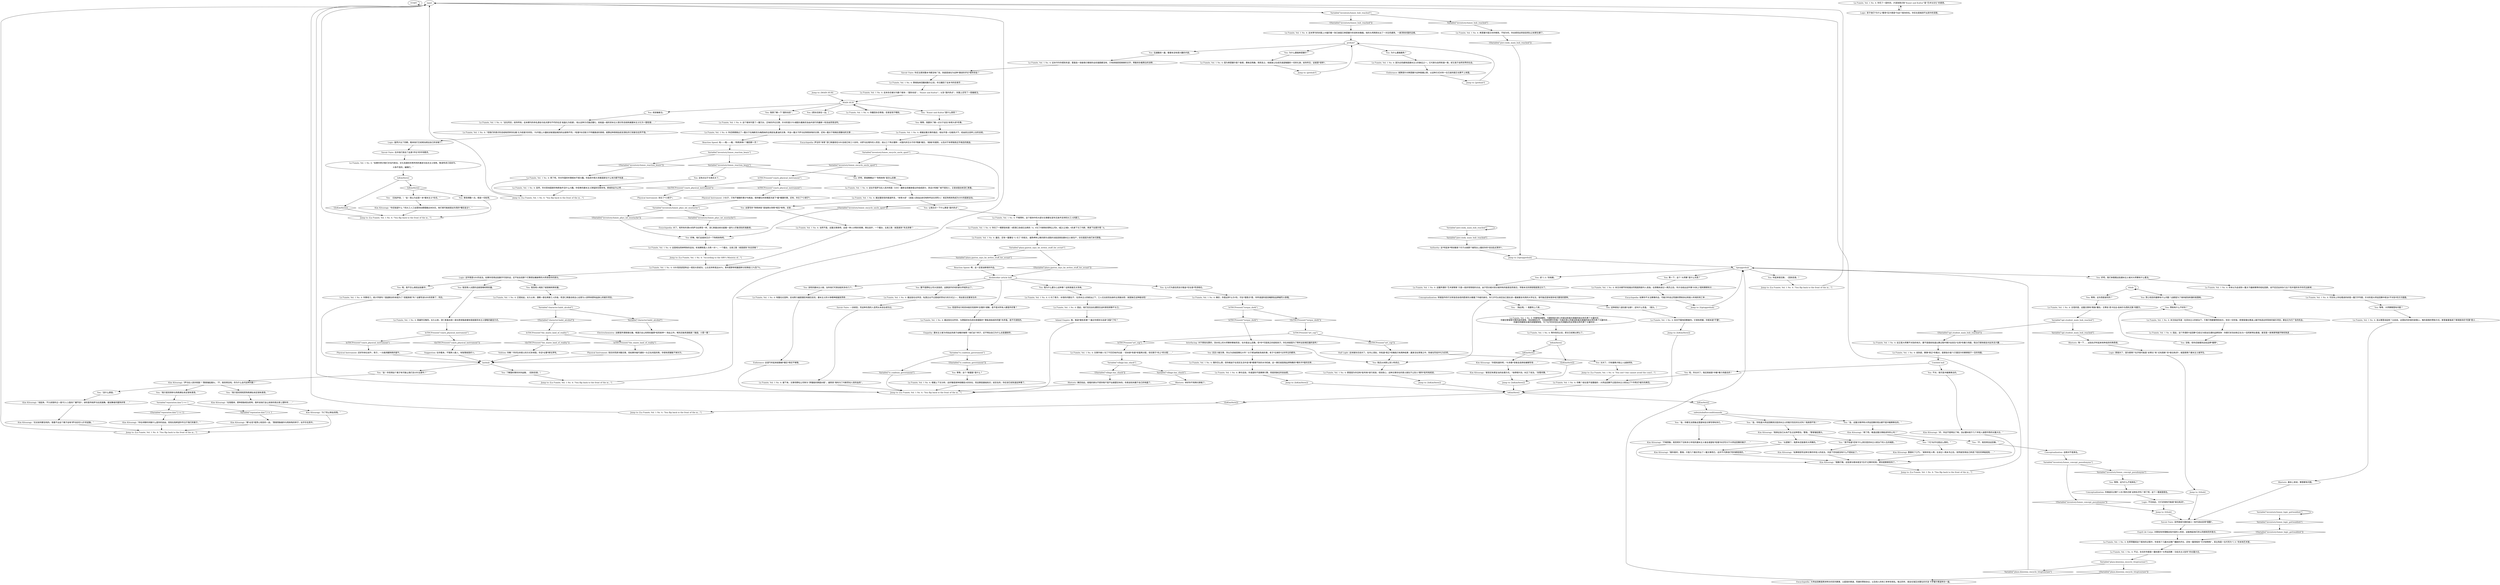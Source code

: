 # INVENTORY / LA FUMEE
# Vol. 1 No. 2 of *La Fumée*, Martinaise's leading quarterly journal of radical Mazovian thought (PART OF THE COMMUNIST DREAM QUEST)
# ==================================================
digraph G {
	  0 [label="START"];
	  1 [label="input"];
	  2 [label="La Fumée, Vol. 1 No. 4: 你翻回杂志卷首。目录呈现于眼前。"];
	  3 [label="You: 让我见识一下什么算是“国内热点”。"];
	  4 [label="You: 稍等，我要多了解一点关于这位*体育大叔*的事。"];
	  5 [label="La Fumée, Vol. 1 No. 4: 你花了一段时间，才逐渐意识到“Kunst und Kultur”是“艺术与文化”的意思。"];
	  6 [label="Variable[\"inventory.fumee_logic_gottwaldish\"]"];
	  7 [label="Variable[\"inventory.fumee_logic_gottwaldish\"]", shape=diamond];
	  8 [label="!(Variable[\"inventory.fumee_logic_gottwaldish\"])", shape=diamond];
	  9 [label="Savoir Faire: 显然是因为随机插入一些外语会显得*很酷*。"];
	  10 [label="tthub"];
	  11 [label="You: 赞助有什么不好的？"];
	  12 [label="La Fumée, Vol. 1 No. 4: 这正是大师赛不对劲的地方。要不是提前知道比赛过程中偶尔会发生*壮观*的暴力场面，观众们很快就会对此失去兴趣……"];
	  13 [label="Conceptualization: 这绝对不是真名。"];
	  14 [label="Kim Kitsuragi: “好，你这不是明白了嘛。没必要纠结于几个年轻人装腔作势的长篇大论。”"];
	  15 [label="La Fumée, Vol. 1 No. 4: 确实，你是这样*认为*的，可在*潜意识*里，你所渴望的是目睹那些品牌被烈火吞噬。"];
	  16 [label="La Fumée, Vol. 1 No. 4: 文章作者G·马丁干巴巴地评论道：“资本家*热爱*财富再分配，但仅限于*向上*的分配……”"];
	  17 [label="Conceptualization: 矫揉造作的行文和盲目自信的腔调充分暴露了作者的身份。你几乎可以肯定自己是在读一篇被重复利用的大学论文，很可能还是有很多地方要改的那种。"];
	  18 [label="Variable[\"pier.cindy_main_hub_reached\"]"];
	  19 [label="Variable[\"pier.cindy_main_hub_reached\"]", shape=diamond];
	  20 [label="!(Variable[\"pier.cindy_main_hub_reached\"])", shape=diamond];
	  21 [label="Jump to: [MAIN HUB]"];
	  22 [label="La Fumée, Vol. 1 No. 4: 该从哪里说起呢？比如说，这里批判的是利欲熏心，唯利是图的赞助方式。那里着重强调了車祸致命的*刑事*意义……"];
	  23 [label="Jump to: [tiptopprehub]"];
	  24 [label="La Fumée, Vol. 1 No. 4: 本文如此写道：在资本主义的统治下，万事万物都要明码标价。世间一切欢愉，即便是像在赛道上展开角逐这样简单的娱乐项目，都会沦为打广告的机会。"];
	  25 [label="Jump to: [La Fumée, Vol. 1 No. 4: \"You flip back to the front of the m...\"]"];
	  26 [label="You: “金，你知道大师巡回赛其实是资本主义的毁灭性狂欢仪式吗？我真想不到！”"];
	  27 [label="Jump to: [IsKimHere()]"];
	  28 [label="Jump to: [IsKimHere()]"];
	  29 [label="Jump to: [La Fumée, Vol. 1 No. 4: \"You flip back to the front of the m...\"]"];
	  30 [label="You: 等等，这个“联盟国”是什么？"];
	  31 [label="La Fumée, Vol. 1 No. 4: 因此，他们往往会在遭受压迫时表现得事不关己。"];
	  32 [label="La Fumée, Vol. 1 No. 4: 弗里塞尔国王向你微笑。不知为何，你总感觉这笑容显得比之前更生硬了。"];
	  33 [label="prehub?"];
	  34 [label="You: 迅速翻阅一遍，看看有没有感兴趣的内容。"];
	  35 [label="La Fumée, Vol. 1 No. 4: “这位同志，如你所知，这本期刊的命名源自马佐夫那句不朽的名言‘结晶化为轻烟’。他以这种方式描述僵化，如结晶一般的资本主义意识形态结构被康米主义化为一股轻烟……”"];
	  36 [label="La Fumée, Vol. 1 No. 4: 这似乎是萨马拉人民共和国（SRV）最新全民健身倡议的组成部分，其设计和推广者不是别人，正是该国总统涅仁斯基。"];
	  37 [label="You: “没什么原因。”"];
	  38 [label="Variable[\"reputation.kim\"] >= 1"];
	  39 [label="Variable[\"reputation.kim\"] >= 1", shape=diamond];
	  40 [label="!(Variable[\"reputation.kim\"] >= 1)", shape=diamond];
	  41 [label="You: 好棒。咱们这就来见识一下狗熊摔角吧。"];
	  42 [label="Logic: 那就对了，因为那两个名字很可能是“史蒂文”和“尤利西斯”的*易位构词*，就是那两个康米主义者学生。"];
	  43 [label="safetyhubafterconditionnode"];
	  44 [label="You: “金，这篇文章声称大师巡回赛的观众都不是冲着赛車去的。”"];
	  45 [label="Jump to: [IsKimHere()]"];
	  46 [label="La Fumée, Vol. 1 No. 4: 据这些社论所言，私营企业不过是组织劳动力的方式之一，而这是注定要发生的……"];
	  47 [label="Variable[\"inventory.fumee_hub_reached\"]"];
	  48 [label="Variable[\"inventory.fumee_hub_reached\"]", shape=diamond];
	  49 [label="!(Variable[\"inventory.fumee_hub_reached\"])", shape=diamond];
	  50 [label="La Fumée, Vol. 1 No. 4: 因为白色鹿角是康米主义的象征之一。它代表与自然和谐一致，却又高于自然世界的社会。"];
	  51 [label="Jump to: [La Fumée, Vol. 1 No. 4: \"You flip back to the front of the m...\"]"];
	  52 [label="IsKimHere()"];
	  53 [label="IsKimHere()", shape=diamond];
	  54 [label="!(IsKimHere())", shape=diamond];
	  55 [label="Logic: 虽然才出了四期，看来他们已经相当疏远自己的读者了。"];
	  56 [label="IsTHCPresent(\"coach_physical_instrument\")"];
	  57 [label="IsTHCPresent(\"coach_physical_instrument\")", shape=diamond];
	  58 [label="!(IsTHCPresent(\"coach_physical_instrument\"))", shape=diamond];
	  59 [label="Kim Kitsuragi: “说起来，不久前我听过一段*引人入胜的广播节目*，讲的是传统萨马拉民族舞。据说舞者的服饰非常……”"];
	  60 [label="Variable[\"inventory.fumee_phys_int_mustache\"]"];
	  61 [label="Variable[\"inventory.fumee_phys_int_mustache\"]", shape=diamond];
	  62 [label="!(Variable[\"inventory.fumee_phys_int_mustache\"])", shape=diamond];
	  63 [label="Esprit de Corps: 对那些有幸理解这些内容的人而言，这能唤起他们的认同感和同伴意识。"];
	  64 [label="Authority: 这*听起来*特别像某个乐于从她那个破阳台上骚扰你的*违法乱纪青年*。"];
	  65 [label="Variable[\"inventory.fumee_concept_pseudonyms\"]"];
	  66 [label="Variable[\"inventory.fumee_concept_pseudonyms\"]", shape=diamond];
	  67 [label="!(Variable[\"inventory.fumee_concept_pseudonyms\"])", shape=diamond];
	  68 [label="IsKimHere()"];
	  69 [label="IsKimHere()", shape=diamond];
	  70 [label="!(IsKimHere())", shape=diamond];
	  71 [label="You: 若是劳动力和资本能实现某种*合理的*调解，是不是对所有人都是件好事？"];
	  72 [label="Variable[\"tc.coalition_government\"]"];
	  73 [label="Variable[\"tc.coalition_government\"]", shape=diamond];
	  74 [label="!(Variable[\"tc.coalition_government\"])", shape=diamond];
	  75 [label="La Fumée, Vol. 1 No. 4: 当然不是。这篇文章表明，这是一种人对熊的竞赛。两位选手，一个擂台，五局三胜（或是直到“失去资格”）……"];
	  76 [label="Jump to: [La Fumée, Vol. 1 No. 4: \"You flip back to the front of the m...\"]"];
	  77 [label="Encyclopedia: 萨泊玛“体育”涅仁斯基担任SRV总统已有三十余年。对萨马拉境外的人而言，他以三个特点著称：对国内异见分子的*残暴*镇压，*极端*的腐败，以及对于体育锻炼近乎病态的痴迷。"];
	  78 [label="IsTHCPresent(\"torque_dork\")"];
	  79 [label="IsTHCPresent(\"torque_dork\")", shape=diamond];
	  80 [label="!(IsTHCPresent(\"torque_dork\"))", shape=diamond];
	  81 [label="You: （掏出笔。）我要改上几笔……"];
	  82 [label="You: 该死的康米主义者。当年他们可真该趁机多杀几个。"];
	  83 [label="La Fumée, Vol. 1 No. 4: 根据上下文分析，这好像是某种规模庞大的存在，而且算是基础知识。说实在的，你应该已经知道这种事了。"];
	  84 [label="La Fumée, Vol. 1 No. 4: 因为弗里塞尔是个昏君，愚昧且残暴。简而言之，他就是公社成员渴望推翻的一切的化身。如你所见，这就是*讽刺*。"];
	  85 [label="MAIN HUB"];
	  86 [label="Endurance: 就算是针对弗里塞尔这种昏庸之辈，以这种方式对待一位已逝的国王也算不上体面。"];
	  87 [label="You: （压低声音。）“金！我认为这是一本*康米主义*杂志。”"];
	  88 [label="La Fumée, Vol. 1 No. 4: 根据这篇文章的描述，他似乎是一位极具才干，经由民主选举上台的总统。"];
	  89 [label="La Fumée, Vol. 1 No. 4: 正是如此。长久以来，酒精一直在祸害工人阶级，而涅仁斯基总统全心全意为人民带来更有益身心的娱乐项目。"];
	  90 [label="lasthub"];
	  91 [label="IsTHCPresent(\"the_waste_land_of_reality\")"];
	  92 [label="IsTHCPresent(\"the_waste_land_of_reality\")", shape=diamond];
	  93 [label="!(IsTHCPresent(\"the_waste_land_of_reality\"))", shape=diamond];
	  94 [label="You: 赏心悦目的撞車有什么问题？这都是为了保持紧张刺激的氛围嘛。"];
	  95 [label="La Fumée, Vol. 1 No. 4: 你扫了一眼那些标题：《把港口涂成红白两色！》，《马丁内斯制伏野松公司》，《起义之城》，《先拿下马丁内斯，再拿下拉德尔塔！》。"];
	  96 [label="La Fumée, Vol. 1 No. 4: 你还顺便跳过了一篇关于在梅斯克与梅西纳的边境走私重油的文章，外加一篇关于萨马拉狗熊摔角的文章，还有一篇关于南格拉德暴动的文章……"];
	  97 [label="Reaction Speed: 哇——哦——嚯。*狗熊摔角*？翻回那一页！"];
	  98 [label="Variable[\"inventory.fumee_reaction_bears\"]"];
	  99 [label="Variable[\"inventory.fumee_reaction_bears\"]", shape=diamond];
	  100 [label="!(Variable[\"inventory.fumee_reaction_bears\"])", shape=diamond];
	  101 [label="You: 好吧，那就瞧瞧这个“狗熊摔角”是怎么回事……"];
	  102 [label="Suggestion: 在你看来，不管胖人瘦人，有智慧就是好人。"];
	  103 [label="You: 了解国际事务多多益善。（回到目录。）"];
	  104 [label="You: “我只是觉得参与狗熊搏击肯定很有意思。”"];
	  105 [label="Variable[\"inventory.fumee_encyclo_uncle_sport\"]"];
	  106 [label="Variable[\"inventory.fumee_encyclo_uncle_sport\"]", shape=diamond];
	  107 [label="!(Variable[\"inventory.fumee_encyclo_uncle_sport\"])", shape=diamond];
	  108 [label="Logic: 至于他们*为什么*要用*瓦尔德语*为这个版块命名，你实在是揣测不出其中的深意。"];
	  109 [label="La Fumée, Vol. 1 No. 4: 这篇所谓的“艺术家聚焦”只是一段非常简短的访谈。由于受访者对采访者持有的敌意显而易见，导致本文的简短程度更过分了。"];
	  110 [label="Jump to: [La Fumée, Vol. 1 No. 4: \"You flip back to the front of the m...\"]"];
	  111 [label="You: 等等，大师赛哪里有问题？"];
	  112 [label="Untitled hub"];
	  113 [label="La Fumée, Vol. 1 No. 4: 随你怎么想，但你痴迷于在现实生活中连*摸*都摸不到的冰冷机械，这一事实就是商品拜物教的*教科书*般的实例……"];
	  114 [label="You: 表现得酷一点。假装一切如常。"];
	  115 [label="You: 我觉得人太肥的话就很难和熊较量。"];
	  116 [label="Kim Kitsuragi: “在我看来，那种景象相当奇特。我听说他们会让前排的观众穿上塑料布……”"];
	  117 [label="Encyclopedia: 如果你不关注赛事的话，可能只听说过荒唐的赞助协议和骇人听闻的死亡率……"];
	  118 [label="Kim Kitsuragi: “得了吧，难道这篇文章能读你的心吗？”"];
	  119 [label="Kim Kitsuragi: “如果相信写这种文章的年轻人的说法，天底下恐怕就没有什么不是如此了。”"];
	  120 [label="You: 我还从未那么深入考虑过。"];
	  121 [label="La Fumée, Vol. 1 No. 4: 你握笔如握枪，为删掉毫无意义的废话和毫无根据的结论而花费了大量时间……\n你握住警督那可靠的蓝色钢笔，宛如钢枪在手，为划掉视野中的每一句毫无意义的废话和毫无根据的结论而花费了大量时间……\n你握住莉娜那友善的绿猩猩钢笔，为了在书页的空白处写满建设性反馈意见而花费了大量时间……"];
	  122 [label="La Fumée, Vol. 1 No. 4: 那是因为你没有*批判地*进行阅读。但别担心，这种文章存在的意义就在于让别人*替你*批判地阅读。"];
	  123 [label="Kim Kitsuragi: “你是知道的吧，*大多数*读者会选择给编辑写信……”"];
	  124 [label="Savoir Faire: 一派胡言。写这种东西的人显然从未创业成功过。"];
	  125 [label="La Fumée, Vol. 1 No. 4: 这本杂志被分为数个版块：“国际动态”，“Kunst und Kultur”，以及“国内热点”。封面上还写了一段编者注。"];
	  126 [label="Jump to: [prehub?]"];
	  127 [label="You: 唔。我不怎么相信这些数字。"];
	  128 [label="La Fumée, Vol. 1 No. 4: 你算老几，统计学家吗？国道联派你来是为了“挖掘真相”吗？这都写进SRV的党章了，同志。"];
	  129 [label="Kim Kitsuragi: “为了防止鲜血泼溅。”"];
	  130 [label="Jump to: [La Fumée, Vol. 1 No. 4: \"According to the SRV's Ministry of...\"]"];
	  131 [label="Variable[\"plaza.kineema_encyclo_titoptournee\"]"];
	  132 [label="Variable[\"plaza.kineema_encyclo_titoptournee\"]", shape=diamond];
	  133 [label="!(Variable[\"plaza.kineema_encyclo_titoptournee\"])", shape=diamond];
	  134 [label="Rhetoric: 等一下……这些名字听起来有种诡异的熟悉感。"];
	  135 [label="Logic: 不仅如此，它们还很有可能是*易位构词*。"];
	  136 [label="Kim Kitsuragi: 警督叹了口气。“某种年轻人啊，在读过一两本书之后，突然就觉得自己参透了现实的神秘结构……”"];
	  137 [label="Savoir Faire: 也许他们高估了此类*评论*的市场需求。"];
	  138 [label="La Fumée, Vol. 1 No. 4: 靠拇指来回翻阅数次之后，你又翻回了这本书的目录页……"];
	  139 [label="La Fumée, Vol. 1 No. 4: 英雄所见略同。长久以来，涅仁斯基总统一直在腔调强身健体是抵御资本主义侵略的最佳方式。"];
	  140 [label="Volition: 你瞧？寻求生命意义的方式多得是。你没*必要*醉生梦死。"];
	  141 [label="Kim Kitsuragi: “你在闲暇时间做什么是你的自由。但现在我希望你专注于我们的案子。”"];
	  142 [label="La Fumée, Vol. 1 No. 4: 这是相当简单明快的运动。标准赛制是人与熊一对一。一个擂台，五局三胜（或是直到“失去资格”）……"];
	  143 [label="La Fumée, Vol. 1 No. 4: 因此，这个所谓的*巡回赛*已经沦为愈加无谓的品牌竞争：你那打折洗衣粉正在与一包阿斯特拉香烟，甚至是一家弗莱特展开殊死角逐……"];
	  144 [label="Kim Kitsuragi: “我保证自己从未产生过这种想法，警探。”警督皱起眉头。"];
	  145 [label="Jump to: [La Fumée, Vol. 1 No. 4: \"You flip back to the front of the m...\"]"];
	  146 [label="You: 要不是野松公司大发慈悲，这群游手好闲的家伙早就失业了。"];
	  147 [label="La Fumée, Vol. 1 No. 4: “但我们的意识形态结构同样存在着‘化为轻烟’的风险。*与市面上大量给读者灌迷魂汤的出版物不同，*轻烟*杂志致力于传播激进的真相，就算这种真相会赶走潜在的订阅者也在所不惜。”"];
	  148 [label="Physical Instrument: 现实的荒原冷酷无情，但如果你碰巧遇到一头正在闲逛的熊，你很有把握能干掉对方。"];
	  149 [label="La Fumée, Vol. 1 No. 4: 不过，杂志的专题是一篇标题为“大师巡回赛：马佐夫主义批判”的长篇大论。"];
	  150 [label="You: 读“C.S.”的档案。"];
	  151 [label="You: 听起来很无聊。（回到目录。）"];
	  152 [label="Jump to: [tthub]"];
	  153 [label="Kim Kitsuragi: “不难想象。我觉得天下没有多少年轻的康米主义者会渴望给*轻烟*杂志写关于大师巡回赛的稿子……”"];
	  154 [label="You: “不，我觉得没这回事。”"];
	  155 [label="La Fumée, Vol. 1 No. 4: 最后，还有一篇署名“G·马丁”的短文，谴责岬岸公寓的房东试图非法驱逐某些康米主义者住户，仅仅是因为他们未付房租。"];
	  156 [label="Variable[\"plaza.gaston_says_he_writes_stuff_for_evrart\"]"];
	  157 [label="Variable[\"plaza.gaston_says_he_writes_stuff_for_evrart\"]", shape=diamond];
	  158 [label="!(Variable[\"plaza.gaston_says_he_writes_stuff_for_evrart\"])", shape=diamond];
	  159 [label="You: 这里写的“狗熊摔跤”是指两头狗熊*相互*摔角，还是……"];
	  160 [label="Physical Instrument: 还好你体壮如牛，孩子。一头能拱翻狗熊的蛮牛。"];
	  161 [label="You: “金！你觉得这个案子有可能让我们去SRV出差吗？”"];
	  162 [label="Jump to: [La Fumée, Vol. 1 No. 4: \"You flip back to the front of the m...\"]"];
	  163 [label="You: “我只是觉得观赏狗熊搏击肯定很有意思。”"];
	  164 [label="Physical Instrument: 别忘了*小胡子*。"];
	  165 [label="You: 等一下，这个“大师赛”是什么东西？"];
	  166 [label="La Fumée, Vol. 1 No. 4: 本文对细节的轻描淡写程度简直令人发指，在简略地读过一两页之后，你才总结出这件事*大体上*是和赛車有关……"];
	  167 [label="La Fumée, Vol. 1 No. 4: 你本以为会读到一篇关于最新赛季的轻松回顾，说不定还会夹杂几位个性丰富的车手的花边新闻……"];
	  168 [label="La Fumée, Vol. 1 No. 4: 你瞧？结论是不容置疑的：大师巡回赛不过是资本主义统治之下*作秀式*娱乐的典范。"];
	  169 [label="IsTHCPresent(\"art_cop\")"];
	  170 [label="IsTHCPresent(\"art_cop\")", shape=diamond];
	  171 [label="!(IsTHCPresent(\"art_cop\"))", shape=diamond];
	  172 [label="You: 这种胡说八道也能*出版*，这叫什么世道。（摇头。）"];
	  173 [label="La Fumée, Vol. 1 No. 4: 杂志不服地回瞪着你。它很有把握，你根本就*不懂*。"];
	  174 [label="La Fumée, Vol. 1 No. 4: 换句话说，你渴望的不是赛車引擎，而是其象征的自由感。"];
	  175 [label="Variable[\"village.has_shack\"]"];
	  176 [label="Variable[\"village.has_shack\"]", shape=diamond];
	  177 [label="!(Variable[\"village.has_shack\"])", shape=diamond];
	  178 [label="Rhetoric: 幸好你不用再付房租了。"];
	  179 [label="Rhetoric: 确实如此。收租的家伙不把你吸干是不会善罢甘休的。你真该找块属于自己的地盘了。"];
	  180 [label="La Fumée, Vol. 1 No. 4: 这本书令你感到失望，里面连一张能吸引眼球的全彩插图都没有，只有排版密密麻麻的文字，零散夹杂着黑白的涂鸦……"];
	  181 [label="Savoir Faire: 你还注意到整本书都没有广告。到底是谁在为这种*激进的评论*提供资金？"];
	  182 [label="Kim Kitsuragi: “那*必定*是赏心悦目的一战。”警督想象着你与熊摔角的样子，似乎乐在其中。"];
	  183 [label="Physical Instrument: 小伙子，只有不健康的事才叫痴迷。保持健壮的体魄是天底下*最*健康的事。还有，你忘了*小胡子*。"];
	  184 [label="You: 等等，这为什么不是真名？"];
	  185 [label="You: 不对，我可是冲着赛車去的。"];
	  186 [label="You: “太遗憾了。我原本还挺喜欢大师赛的。”"];
	  187 [label="La Fumée, Vol. 1 No. 4: 有篇社论宣称，反动势力越是猖狂地镇压反抗，康米主义的斗争精神就越发昂扬……"];
	  188 [label="La Fumée, Vol. 1 No. 4: G·马丁表示，永恒的问题在于，在资本主义的统治之下，工人无法发觉自身的主观能动性（或是缺乏这种能动性）……"];
	  189 [label="Inland Empire: 难，难道*确有其事*？最近你感到与自身*决裂*了吗？"];
	  190 [label="You: 我想了解一下“国际动态”。"];
	  191 [label="La Fumée, Vol. 1 No. 4: 这个版块刊登了一篇冗长，乏味的评论文章，针对的是EPIS诸国与塞美尼自由州进行的最新一轮自由贸易谈判。"];
	  192 [label="Encyclopedia: 对了。和所有年满40的萨马拉男性一样，涅仁斯基总统也留着一道令人印象深刻的海象胡。"];
	  193 [label="La Fumée, Vol. 1 No. 4: 可实际上你在粗读的却是一篇万字专题，针对的是大师巡回赛中政治*不对劲*的方方面面。"];
	  194 [label="Kim Kitsuragi: “随你喜欢，警探。只是几个傻瓜写出了一篇文章而已，这并不代表他们写的都是真的。”"];
	  195 [label="You: “*它*似乎也是这么想的。”"];
	  196 [label="dockworker article hub"];
	  197 [label="La Fumée, Vol. 1 No. 4: 据这些社论所言，与跨国资本及其在联盟国中“靠黏液结成的同盟”的矛盾，是不可调和的。"];
	  198 [label="You: “Kunst und Kultur”是什么意思？"];
	  199 [label="You: 我觉得人喝高了就很难和熊较量。"];
	  200 [label="La Fumée, Vol. 1 No. 4: 说到底，赛事*真正*的看点，是那些价值75万雷亚尔的赛車毁于一旦的场面。"];
	  201 [label="Jump to: [tthub]"];
	  202 [label="La Fumée, Vol. 1 No. 4: 等你改完之后，原文已经难以辨认了。"];
	  203 [label="Reaction Speed: 啊，这一定是加斯顿的作品。"];
	  204 [label="You: 让人们为居住而支付租金*实在是*荒谬绝伦。"];
	  205 [label="You: 为什么要画鹿角？"];
	  206 [label="You: 这有点过于与我无关了。"];
	  207 [label="Variable[\"character.habit_alcohol\"]"];
	  208 [label="Variable[\"character.habit_alcohol\"]", shape=diamond];
	  209 [label="!(Variable[\"character.habit_alcohol\"])", shape=diamond];
	  210 [label="tiptopprehub"];
	  211 [label="You: 等等，这东西是谁写的？"];
	  212 [label="Kim Kitsuragi: “我敢打赌，这些家伙根本就没*见识*过車的机构，更别提赛車现场了。”"];
	  213 [label="Interfacing: 对于那些玩票的，流水线上的大师赛参赛者而言，也许是这么回事。但*你*可是真正的扭矩呆子。你生来就是为了聆听这些增压器的哀鸣！"];
	  214 [label="You: 太对了，只有撞車才能让人血脉偾张。"];
	  215 [label="You: 区区小破文章，你以为读者是哪位大爷？关于燃油喷射系统的事，老子*忘掉的*比你学过的都多。"];
	  216 [label="Kim Kitsuragi: “甚至还有更妥当的处理方式。”他停顿片刻，纠正了说法。“别管闲事。”"];
	  217 [label="La Fumée, Vol. 1 No. 4: 接下来，文章将野松公司称为“梦魇般的跨国水蛭”，谴责其“吸吮马丁内斯劳动人民的血肉”。"];
	  218 [label="You: 为什么要画弗里塞尔？"];
	  219 [label="Jump to: [prehub?]"];
	  220 [label="La Fumée, Vol. 1 No. 4: “如果你赏识我们对当代政治，文化及国际形势所持的激进马佐夫主义视角，敬请考虑订阅本刊。

斗争不息的，编辑们。”"];
	  221 [label="Jump to: [La Fumée, Vol. 1 No. 4: \"You flip back to the front of the m...\"]"];
	  222 [label="Electrochemistry: 这都是所谓南辕北辙。喝酒只会让和熊较量更*轻而易举*！除此之外，喝完还能用酒瓶扇丫脑袋。小菜一碟！"];
	  223 [label="Jump to: [tiptopprehub]"];
	  224 [label="Conceptualization: 你难道见过哪个人叫‘西利尤斯’这种名字吗？得了吧，这个一看就是假名。"];
	  225 [label="IsKimHere()"];
	  226 [label="IsKimHere()", shape=diamond];
	  227 [label="!(IsKimHere())", shape=diamond];
	  228 [label="Half Light: 这本破杂志说对了。在内心深处，你知道*真正*的赌局只有两种结果：赢家活在荣誉之中，败者在烈焰中化为灰烬。"];
	  229 [label="La Fumée, Vol. 1 No. 4: 不难预料，这个版块中的大部分文章都在宣布无条件支持码头工人的罢工。"];
	  230 [label="You: 我为什么要关心这种事？这和我毫无关系嘛。"];
	  231 [label="La Fumée, Vol. 1 No. 4: 这本季刊的封面上大幅印着一张已故国王弗里塞尔的讽刺肖像画。他的头颅两侧长出了一对白色鹿角，一直顶到封面的边缘。"];
	  232 [label="You: 阅读编者注。"];
	  233 [label="You: [把杂志放在一边。]"];
	  234 [label="Kim Kitsuragi: “你还指望什么？码头工人工会里到处都摆着这本杂志。他们很可能就是这东西的*幕后金主*。”"];
	  235 [label="La Fumée, Vol. 1 No. 4: 得了吧。你对外国的时事根本不感兴趣。你连其中绝大多数国家在什么地方都不知道……"];
	  236 [label="La Fumée, Vol. 1 No. 4: 显然，你对其他国家的物质条件没什么兴趣。你信奉的康米主义狭隘到仅限本地。那就到此为止吧……"];
	  237 [label="La Fumée, Vol. 1 No. 4: 据这篇轻信的报道所言，“体育大叔”（该国人民如此亲切地称呼这位领导人）规定狗熊摔角成为SRV的国家运动。"];
	  238 [label="La Fumée, Vol. 1 No. 4: SRV信息部宣称这一规划大获成功。公众支持率高达86%，青年肥胖率和酗酒率分别降低12%及7%。"];
	  239 [label="IsTHCPresent(\"coach_physical_instrument\")"];
	  240 [label="IsTHCPresent(\"coach_physical_instrument\")", shape=diamond];
	  241 [label="!(IsTHCPresent(\"coach_physical_instrument\"))", shape=diamond];
	  242 [label="Encyclopedia: 大师巡回赛是跨洲举办的系列赛事，以超高的車速，荒唐的赞助协议，以及惊人的死亡率举世闻名。每过四年，就会在瑞瓦肖著名的杰洛·卡罗塞尔赛道举办一届。"];
	  243 [label="You: 好吧，我们来看看这些康米主义者对大师赛有什么看法。"];
	  244 [label="La Fumée, Vol. 1 No. 4: 古怪的是，这篇文章有*两条*署名：文蒂史·恩卡拉达-伯纳尔与西利尤斯·布歇尔。"];
	  245 [label="Variable[\"apt.student_main_hub_reached\"]"];
	  246 [label="Variable[\"apt.student_main_hub_reached\"]", shape=diamond];
	  247 [label="!(Variable[\"apt.student_main_hub_reached\"])", shape=diamond];
	  248 [label="You: “金，你都无法想象这里面有些文章写得有多烂。”"];
	  249 [label="Logic: 这毕竟是SRV的说法。如果你觉得这些数字可信的话，还不如去信那个打算把拉榭赫蒂的大桥卖给你的家伙。"];
	  250 [label="La Fumée, Vol. 1 No. 4: 在草草翻阅这个版块的过程中，你发现了几篇对近期广播剧的评论，还有一篇简短的“艺术家聚焦”，其主角是一位代号为“C.S.”的本地艺术家。"];
	  251 [label="You: “真不知道*还有*什么其实是资本主义统治下的人生的缩影。”"];
	  252 [label="Jump to: [IsKimHere()]"];
	  253 [label="Endurance: 这语气听起来就像被*镇压*得还不够狠。"];
	  254 [label="Kim Kitsuragi: “萨马拉人民共和国？”警督皱起眉头。“不，我觉得没戏。你为什么会问这种问题？”"];
	  255 [label="Kim Kitsuragi: “无论如何都没戏的。我看不出这个案子会有*萨马拉切入点*的迹象。”"];
	  256 [label="Rhetoric: 基本上来说，哪里都有问题。"];
	  257 [label="You: 没错，但你还能看到这些品牌*撞車*。"];
	  258 [label="You: 哇，你太对了。我还真就是*冲着*暴力场面去的！"];
	  259 [label="Jump to: [La Fumée, Vol. 1 No. 4: \"You see? One cannot avoid the concl...\"]"];
	  260 [label="Empathy: 康米主义者为何如此热衷于幼稚的侮辱？他们这个样子，还不明白自己为什么总是遭排挤。"];
	  0 -> 0
	  1 -> 47
	  2 -> 85
	  3 -> 229
	  4 -> 88
	  5 -> 108
	  6 -> 6
	  6 -> 7
	  7 -> 8
	  8 -> 250
	  9 -> 63
	  10 -> 10
	  10 -> 211
	  10 -> 94
	  11 -> 24
	  12 -> 200
	  13 -> 65
	  14 -> 212
	  15 -> 78
	  16 -> 175
	  17 -> 120
	  17 -> 81
	  17 -> 172
	  18 -> 18
	  18 -> 19
	  19 -> 64
	  20 -> 23
	  21 -> 85
	  22 -> 256
	  23 -> 210
	  24 -> 143
	  25 -> 1
	  26 -> 144
	  27 -> 225
	  28 -> 225
	  29 -> 1
	  30 -> 83
	  31 -> 189
	  32 -> 20
	  33 -> 218
	  33 -> 34
	  33 -> 205
	  34 -> 180
	  35 -> 147
	  36 -> 237
	  37 -> 59
	  38 -> 40
	  38 -> 39
	  39 -> 182
	  40 -> 141
	  41 -> 142
	  42 -> 152
	  43 -> 248
	  43 -> 26
	  43 -> 44
	  44 -> 118
	  45 -> 225
	  46 -> 124
	  47 -> 48
	  47 -> 49
	  48 -> 32
	  49 -> 231
	  50 -> 86
	  51 -> 1
	  52 -> 53
	  52 -> 54
	  53 -> 114
	  53 -> 87
	  54 -> 51
	  55 -> 137
	  56 -> 57
	  56 -> 58
	  57 -> 160
	  58 -> 102
	  59 -> 255
	  60 -> 61
	  60 -> 62
	  61 -> 192
	  62 -> 41
	  63 -> 250
	  64 -> 23
	  65 -> 66
	  65 -> 67
	  66 -> 184
	  67 -> 201
	  68 -> 69
	  68 -> 70
	  69 -> 123
	  70 -> 27
	  71 -> 197
	  72 -> 73
	  72 -> 74
	  73 -> 29
	  74 -> 30
	  75 -> 238
	  76 -> 1
	  77 -> 105
	  78 -> 80
	  78 -> 79
	  79 -> 213
	  80 -> 169
	  81 -> 121
	  82 -> 187
	  83 -> 29
	  84 -> 219
	  85 -> 2
	  85 -> 198
	  85 -> 232
	  85 -> 233
	  85 -> 190
	  86 -> 126
	  87 -> 234
	  88 -> 77
	  89 -> 207
	  90 -> 161
	  90 -> 103
	  91 -> 92
	  91 -> 93
	  92 -> 148
	  93 -> 140
	  94 -> 11
	  95 -> 155
	  96 -> 97
	  97 -> 98
	  98 -> 99
	  98 -> 100
	  99 -> 101
	  99 -> 206
	  100 -> 235
	  101 -> 36
	  102 -> 90
	  103 -> 162
	  104 -> 38
	  105 -> 106
	  105 -> 107
	  106 -> 239
	  107 -> 41
	  108 -> 5
	  109 -> 17
	  110 -> 1
	  111 -> 22
	  112 -> 185
	  112 -> 258
	  113 -> 174
	  114 -> 51
	  115 -> 139
	  116 -> 129
	  117 -> 223
	  118 -> 154
	  118 -> 195
	  119 -> 212
	  120 -> 122
	  121 -> 202
	  122 -> 45
	  123 -> 216
	  124 -> 217
	  125 -> 85
	  126 -> 33
	  127 -> 128
	  128 -> 90
	  129 -> 76
	  130 -> 238
	  131 -> 132
	  131 -> 133
	  132 -> 210
	  133 -> 242
	  134 -> 42
	  135 -> 201
	  136 -> 212
	  137 -> 220
	  138 -> 125
	  139 -> 56
	  140 -> 90
	  141 -> 76
	  142 -> 130
	  143 -> 257
	  144 -> 186
	  144 -> 251
	  145 -> 1
	  146 -> 46
	  147 -> 55
	  148 -> 90
	  149 -> 131
	  150 -> 109
	  151 -> 110
	  152 -> 9
	  153 -> 212
	  154 -> 13
	  155 -> 156
	  156 -> 157
	  156 -> 158
	  157 -> 203
	  158 -> 196
	  159 -> 75
	  160 -> 90
	  161 -> 254
	  162 -> 1
	  163 -> 116
	  164 -> 60
	  165 -> 166
	  166 -> 117
	  167 -> 193
	  168 -> 225
	  169 -> 170
	  169 -> 171
	  170 -> 16
	  171 -> 228
	  172 -> 173
	  173 -> 28
	  174 -> 252
	  175 -> 176
	  175 -> 177
	  176 -> 178
	  177 -> 179
	  178 -> 29
	  179 -> 29
	  180 -> 181
	  181 -> 138
	  182 -> 76
	  183 -> 60
	  184 -> 224
	  185 -> 14
	  186 -> 194
	  187 -> 253
	  188 -> 31
	  189 -> 29
	  190 -> 191
	  191 -> 96
	  192 -> 41
	  193 -> 111
	  194 -> 212
	  195 -> 136
	  196 -> 230
	  196 -> 71
	  196 -> 204
	  196 -> 82
	  196 -> 146
	  197 -> 260
	  198 -> 4
	  199 -> 89
	  200 -> 112
	  201 -> 9
	  202 -> 68
	  203 -> 196
	  204 -> 15
	  205 -> 50
	  206 -> 236
	  207 -> 208
	  207 -> 209
	  208 -> 222
	  209 -> 91
	  210 -> 243
	  210 -> 165
	  210 -> 150
	  210 -> 151
	  211 -> 244
	  212 -> 145
	  213 -> 120
	  213 -> 215
	  214 -> 259
	  215 -> 113
	  216 -> 27
	  217 -> 29
	  218 -> 84
	  219 -> 33
	  220 -> 52
	  221 -> 1
	  222 -> 90
	  223 -> 210
	  224 -> 135
	  225 -> 226
	  225 -> 227
	  226 -> 43
	  227 -> 25
	  228 -> 120
	  228 -> 214
	  229 -> 95
	  230 -> 188
	  231 -> 33
	  232 -> 35
	  234 -> 51
	  235 -> 221
	  236 -> 221
	  237 -> 3
	  237 -> 159
	  238 -> 249
	  239 -> 240
	  239 -> 241
	  240 -> 183
	  241 -> 164
	  242 -> 210
	  243 -> 167
	  244 -> 245
	  245 -> 246
	  245 -> 247
	  246 -> 134
	  247 -> 12
	  248 -> 153
	  249 -> 115
	  249 -> 127
	  249 -> 199
	  250 -> 149
	  251 -> 119
	  252 -> 225
	  253 -> 29
	  254 -> 104
	  254 -> 163
	  254 -> 37
	  255 -> 76
	  256 -> 9
	  257 -> 11
	  258 -> 168
	  259 -> 168
	  260 -> 72
}

